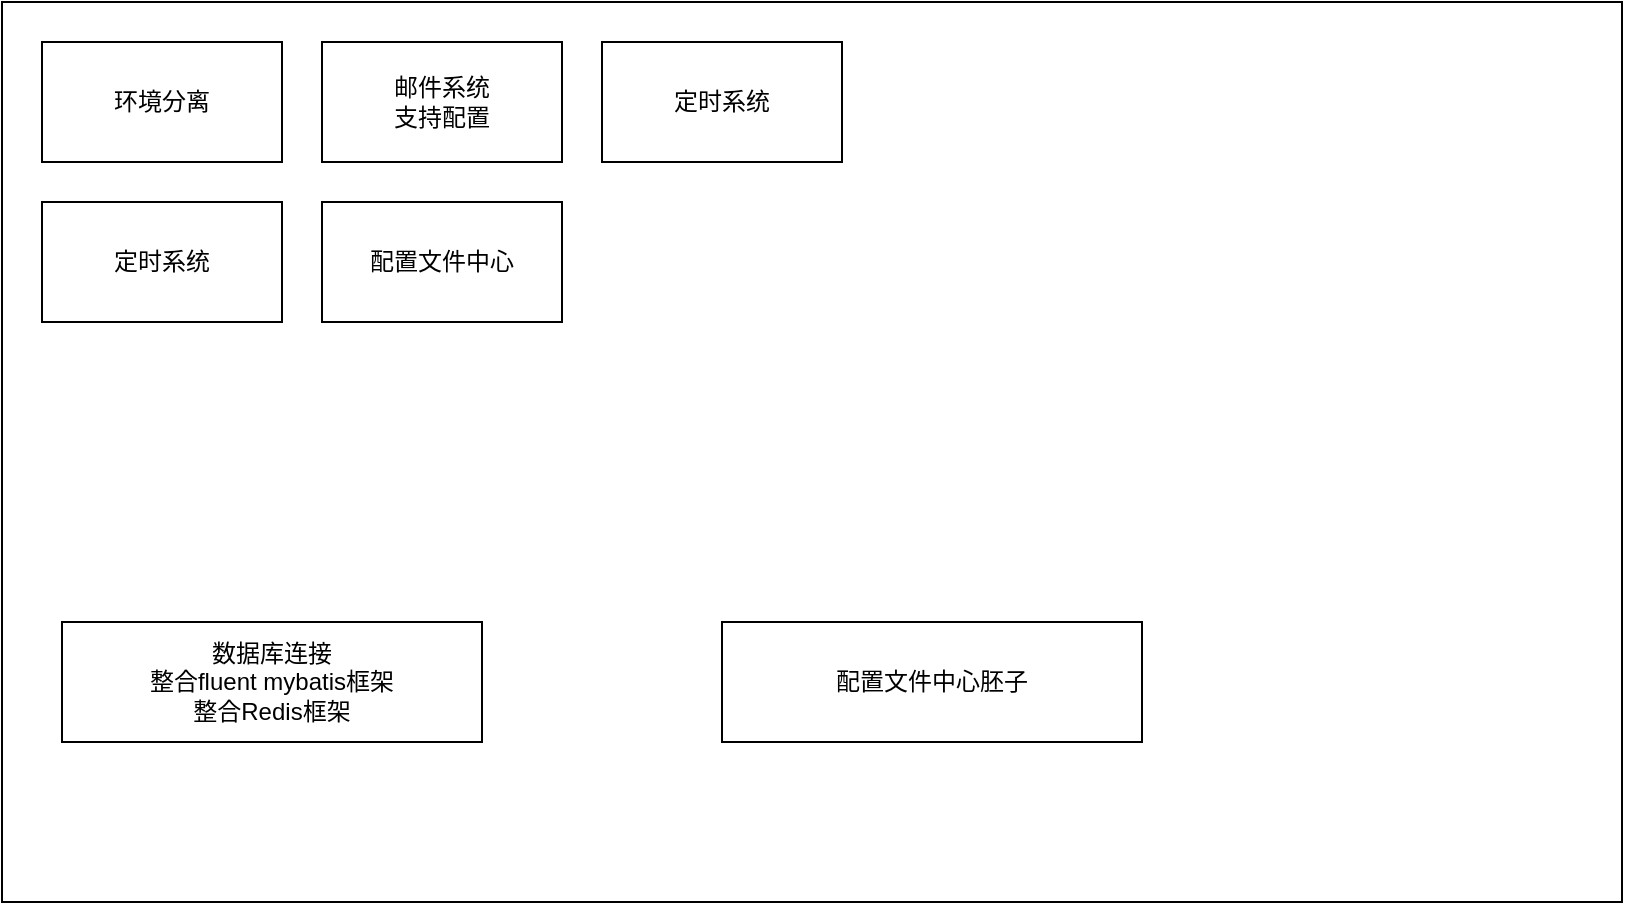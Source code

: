 <mxfile version="14.9.7" type="github">
  <diagram id="RmA46cXWKYxgdyE4g3kd" name="Page-1">
    <mxGraphModel dx="1038" dy="547" grid="1" gridSize="10" guides="1" tooltips="1" connect="1" arrows="1" fold="1" page="1" pageScale="1" pageWidth="827" pageHeight="1169" math="0" shadow="0">
      <root>
        <mxCell id="0" />
        <mxCell id="1" parent="0" />
        <mxCell id="71SOgQC1_IIFE9AlWyqP-2" value="" style="rounded=0;whiteSpace=wrap;html=1;" vertex="1" parent="1">
          <mxGeometry x="10" y="20" width="810" height="450" as="geometry" />
        </mxCell>
        <mxCell id="71SOgQC1_IIFE9AlWyqP-3" value="环境分离" style="rounded=0;whiteSpace=wrap;html=1;" vertex="1" parent="1">
          <mxGeometry x="30" y="40" width="120" height="60" as="geometry" />
        </mxCell>
        <mxCell id="71SOgQC1_IIFE9AlWyqP-4" value="邮件系统&lt;br&gt;支持配置" style="rounded=0;whiteSpace=wrap;html=1;" vertex="1" parent="1">
          <mxGeometry x="170" y="40" width="120" height="60" as="geometry" />
        </mxCell>
        <mxCell id="71SOgQC1_IIFE9AlWyqP-5" value="定时系统" style="rounded=0;whiteSpace=wrap;html=1;" vertex="1" parent="1">
          <mxGeometry x="310" y="40" width="120" height="60" as="geometry" />
        </mxCell>
        <mxCell id="71SOgQC1_IIFE9AlWyqP-6" value="定时系统" style="rounded=0;whiteSpace=wrap;html=1;" vertex="1" parent="1">
          <mxGeometry x="30" y="120" width="120" height="60" as="geometry" />
        </mxCell>
        <mxCell id="71SOgQC1_IIFE9AlWyqP-7" value="数据库连接&lt;br&gt;整合fluent&amp;nbsp;mybatis框架&lt;br&gt;整合Redis框架" style="rounded=0;whiteSpace=wrap;html=1;" vertex="1" parent="1">
          <mxGeometry x="40" y="330" width="210" height="60" as="geometry" />
        </mxCell>
        <mxCell id="71SOgQC1_IIFE9AlWyqP-8" value="配置文件中心胚子" style="rounded=0;whiteSpace=wrap;html=1;" vertex="1" parent="1">
          <mxGeometry x="370" y="330" width="210" height="60" as="geometry" />
        </mxCell>
        <mxCell id="71SOgQC1_IIFE9AlWyqP-9" value="配置文件中心" style="rounded=0;whiteSpace=wrap;html=1;" vertex="1" parent="1">
          <mxGeometry x="170" y="120" width="120" height="60" as="geometry" />
        </mxCell>
      </root>
    </mxGraphModel>
  </diagram>
</mxfile>
